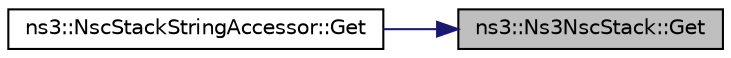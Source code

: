 digraph "ns3::Ns3NscStack::Get"
{
 // LATEX_PDF_SIZE
  edge [fontname="Helvetica",fontsize="10",labelfontname="Helvetica",labelfontsize="10"];
  node [fontname="Helvetica",fontsize="10",shape=record];
  rankdir="RL";
  Node1 [label="ns3::Ns3NscStack::Get",height=0.2,width=0.4,color="black", fillcolor="grey75", style="filled", fontcolor="black",tooltip="Get an attribute."];
  Node1 -> Node2 [dir="back",color="midnightblue",fontsize="10",style="solid",fontname="Helvetica"];
  Node2 [label="ns3::NscStackStringAccessor::Get",height=0.2,width=0.4,color="black", fillcolor="white", style="filled",URL="$classns3_1_1_nsc_stack_string_accessor.html#a2279ae2cc46efb34b829a79e11abace2",tooltip=" "];
}
